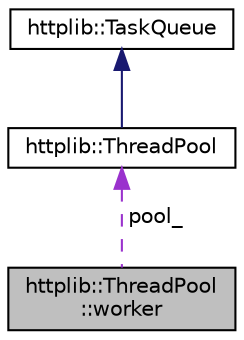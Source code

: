 digraph "httplib::ThreadPool::worker"
{
 // LATEX_PDF_SIZE
  edge [fontname="Helvetica",fontsize="10",labelfontname="Helvetica",labelfontsize="10"];
  node [fontname="Helvetica",fontsize="10",shape=record];
  Node1 [label="httplib::ThreadPool\l::worker",height=0.2,width=0.4,color="black", fillcolor="grey75", style="filled", fontcolor="black",tooltip=" "];
  Node2 -> Node1 [dir="back",color="darkorchid3",fontsize="10",style="dashed",label=" pool_" ,fontname="Helvetica"];
  Node2 [label="httplib::ThreadPool",height=0.2,width=0.4,color="black", fillcolor="white", style="filled",URL="$classhttplib_1_1ThreadPool.html",tooltip=" "];
  Node3 -> Node2 [dir="back",color="midnightblue",fontsize="10",style="solid",fontname="Helvetica"];
  Node3 [label="httplib::TaskQueue",height=0.2,width=0.4,color="black", fillcolor="white", style="filled",URL="$classhttplib_1_1TaskQueue.html",tooltip=" "];
}
